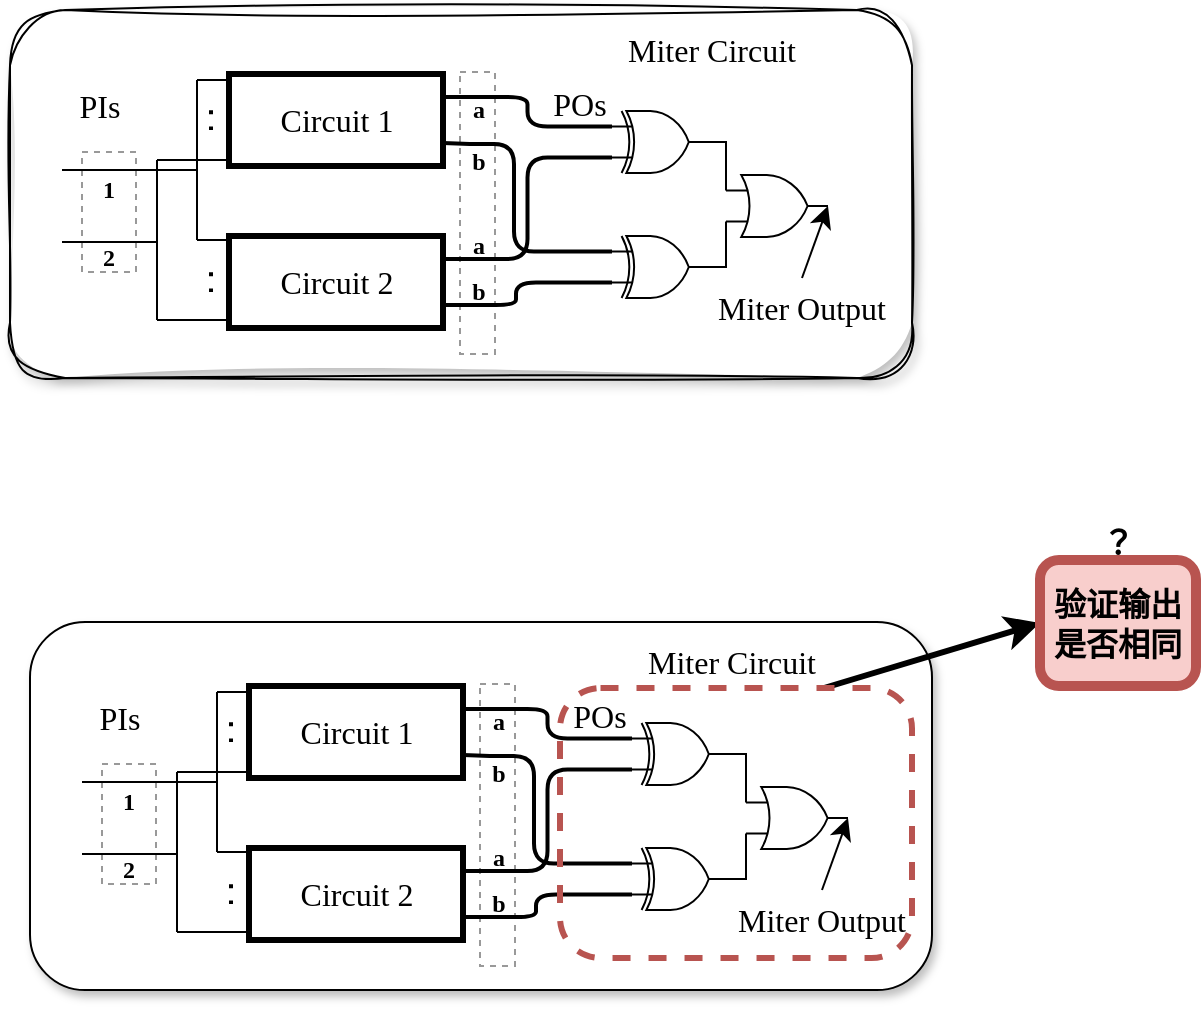 <mxfile version="24.9.1">
  <diagram name="第 1 页" id="3zlwhkzbEn6zIwHLEL-s">
    <mxGraphModel dx="1139" dy="422" grid="0" gridSize="10" guides="1" tooltips="1" connect="1" arrows="1" fold="1" page="0" pageScale="1" pageWidth="827" pageHeight="1169" math="0" shadow="0">
      <root>
        <mxCell id="0" />
        <mxCell id="1" parent="0" />
        <mxCell id="8TYDPo_ULC_1JVR2aMOj-1" value="" style="rounded=1;whiteSpace=wrap;html=1;fontFamily=Times New Roman;shadow=1;labelBackgroundColor=none;glass=0;sketch=1;curveFitting=1;jiggle=2;" parent="1" vertex="1">
          <mxGeometry x="-52" y="254" width="451" height="184" as="geometry" />
        </mxCell>
        <mxCell id="8TYDPo_ULC_1JVR2aMOj-2" value="" style="rounded=0;whiteSpace=wrap;html=1;dashed=1;labelBackgroundColor=none;opacity=40;fontFamily=Times New Roman;" parent="1" vertex="1">
          <mxGeometry x="-16" y="325" width="27" height="60" as="geometry" />
        </mxCell>
        <mxCell id="8TYDPo_ULC_1JVR2aMOj-3" value="" style="endArrow=none;html=1;rounded=0;fontSize=12;startSize=8;endSize=8;curved=1;fontFamily=Times New Roman;labelBackgroundColor=none;fontColor=default;" parent="1" edge="1">
          <mxGeometry width="50" height="50" relative="1" as="geometry">
            <mxPoint x="41.5" y="289" as="sourcePoint" />
            <mxPoint x="73.5" y="289" as="targetPoint" />
          </mxGeometry>
        </mxCell>
        <mxCell id="8TYDPo_ULC_1JVR2aMOj-4" value="" style="endArrow=none;html=1;rounded=0;fontSize=12;startSize=8;endSize=8;curved=1;fontFamily=Times New Roman;labelBackgroundColor=none;fontColor=default;" parent="1" edge="1">
          <mxGeometry width="50" height="50" relative="1" as="geometry">
            <mxPoint x="41.5" y="369" as="sourcePoint" />
            <mxPoint x="73.5" y="369" as="targetPoint" />
          </mxGeometry>
        </mxCell>
        <mxCell id="8TYDPo_ULC_1JVR2aMOj-5" value="" style="endArrow=none;html=1;rounded=0;fontSize=12;startSize=8;endSize=8;curved=1;fontFamily=Times New Roman;labelBackgroundColor=none;fontColor=default;" parent="1" edge="1">
          <mxGeometry width="50" height="50" relative="1" as="geometry">
            <mxPoint x="41.5" y="369" as="sourcePoint" />
            <mxPoint x="41.5" y="289" as="targetPoint" />
          </mxGeometry>
        </mxCell>
        <mxCell id="8TYDPo_ULC_1JVR2aMOj-6" value="" style="endArrow=none;html=1;rounded=0;fontSize=12;startSize=8;endSize=8;curved=1;fontFamily=Times New Roman;labelBackgroundColor=none;fontColor=default;" parent="1" edge="1">
          <mxGeometry width="50" height="50" relative="1" as="geometry">
            <mxPoint x="21.5" y="409" as="sourcePoint" />
            <mxPoint x="73.5" y="409" as="targetPoint" />
          </mxGeometry>
        </mxCell>
        <mxCell id="8TYDPo_ULC_1JVR2aMOj-7" value="" style="endArrow=none;html=1;rounded=0;fontSize=12;startSize=8;endSize=8;curved=1;fontFamily=Times New Roman;labelBackgroundColor=none;fontColor=default;" parent="1" edge="1">
          <mxGeometry width="50" height="50" relative="1" as="geometry">
            <mxPoint x="21.5" y="329" as="sourcePoint" />
            <mxPoint x="73.5" y="329" as="targetPoint" />
          </mxGeometry>
        </mxCell>
        <mxCell id="8TYDPo_ULC_1JVR2aMOj-8" value="" style="endArrow=none;html=1;rounded=0;fontSize=12;startSize=8;endSize=8;curved=1;labelBackgroundColor=none;fontFamily=Times New Roman;fontColor=default;" parent="1" edge="1">
          <mxGeometry width="50" height="50" relative="1" as="geometry">
            <mxPoint x="21.5" y="409" as="sourcePoint" />
            <mxPoint x="21.5" y="329" as="targetPoint" />
          </mxGeometry>
        </mxCell>
        <mxCell id="8TYDPo_ULC_1JVR2aMOj-9" value="" style="endArrow=none;html=1;rounded=0;fontSize=12;startSize=8;endSize=8;curved=1;labelBackgroundColor=none;fontFamily=Times New Roman;fontColor=default;" parent="1" edge="1">
          <mxGeometry width="50" height="50" relative="1" as="geometry">
            <mxPoint x="-26" y="370" as="sourcePoint" />
            <mxPoint x="21.5" y="370" as="targetPoint" />
          </mxGeometry>
        </mxCell>
        <mxCell id="8TYDPo_ULC_1JVR2aMOj-10" value="" style="endArrow=none;html=1;rounded=0;fontSize=12;startSize=8;endSize=8;curved=1;fontFamily=Times New Roman;labelBackgroundColor=none;fontColor=default;" parent="1" edge="1">
          <mxGeometry width="50" height="50" relative="1" as="geometry">
            <mxPoint x="-26" y="334" as="sourcePoint" />
            <mxPoint x="41.5" y="334" as="targetPoint" />
          </mxGeometry>
        </mxCell>
        <mxCell id="8TYDPo_ULC_1JVR2aMOj-11" value="" style="group;fillColor=none;fontFamily=Times New Roman;labelBackgroundColor=none;" parent="1" vertex="1" connectable="0">
          <mxGeometry x="73.5" y="367" width="170" height="86" as="geometry" />
        </mxCell>
        <mxCell id="8TYDPo_ULC_1JVR2aMOj-12" value="" style="rounded=0;whiteSpace=wrap;html=1;strokeWidth=3;fontFamily=Times New Roman;labelBackgroundColor=none;" parent="8TYDPo_ULC_1JVR2aMOj-11" vertex="1">
          <mxGeometry x="-16" width="107" height="46" as="geometry" />
        </mxCell>
        <mxCell id="8TYDPo_ULC_1JVR2aMOj-13" value="" style="endArrow=none;dashed=1;html=1;dashPattern=1 3;strokeWidth=2;rounded=0;fontSize=12;startSize=8;endSize=8;curved=1;fontFamily=Times New Roman;labelBackgroundColor=none;fontColor=default;" parent="8TYDPo_ULC_1JVR2aMOj-11" edge="1">
          <mxGeometry width="50" height="50" relative="1" as="geometry">
            <mxPoint x="-25" y="28" as="sourcePoint" />
            <mxPoint x="-25" y="12" as="targetPoint" />
          </mxGeometry>
        </mxCell>
        <mxCell id="8TYDPo_ULC_1JVR2aMOj-14" value="&lt;font&gt;Circuit 2&lt;/font&gt;" style="text;html=1;align=center;verticalAlign=middle;whiteSpace=wrap;rounded=0;fontSize=16;fontFamily=Times New Roman;labelBackgroundColor=none;" parent="8TYDPo_ULC_1JVR2aMOj-11" vertex="1">
          <mxGeometry x="5" y="8" width="65" height="30" as="geometry" />
        </mxCell>
        <mxCell id="8TYDPo_ULC_1JVR2aMOj-15" value="" style="rounded=0;whiteSpace=wrap;html=1;dashed=1;opacity=40;fontFamily=Times New Roman;labelBackgroundColor=none;" parent="8TYDPo_ULC_1JVR2aMOj-11" vertex="1">
          <mxGeometry x="99.5" y="-82" width="17.5" height="141" as="geometry" />
        </mxCell>
        <mxCell id="8TYDPo_ULC_1JVR2aMOj-16" value="&lt;b style=&quot;font-size: 12px;&quot;&gt;a&lt;/b&gt;&lt;span style=&quot;color: rgba(0, 0, 0, 0); font-size: 0px; text-align: start; text-wrap-mode: nowrap;&quot;&gt;%3CmxGraphModel%3E%3Croot%3E%3CmxCell%20id%3D%220%22%2F%3E%3CmxCell%20id%3D%221%22%20parent%3D%220%22%2F%3E%3CmxCell%20id%3D%222%22%20value%3D%22%26lt%3Bb%20style%3D%26quot%3Bfont-family%3A%20%26amp%3Bquot%3BTimes%20New%20Roman%26amp%3Bquot%3B%3B%20font-size%3A%2012px%3B%26quot%3B%26gt%3B1%26lt%3B%2Fb%26gt%3B%22%20style%3D%22text%3Bhtml%3D1%3Balign%3Dcenter%3BverticalAlign%3Dmiddle%3BwhiteSpace%3Dwrap%3Brounded%3D0%3BfontSize%3D16%3B%22%20vertex%3D%221%22%20parent%3D%221%22%3E%3CmxGeometry%20x%3D%225%22%20y%3D%22537%22%20width%3D%2254.5%22%20height%3D%2225%22%20as%3D%22geometry%22%2F%3E%3C%2FmxCell%3E%3C%2Froot%3E%3C%2FmxGraphModel%3E&lt;/span&gt;" style="text;html=1;align=center;verticalAlign=middle;whiteSpace=wrap;rounded=0;fontSize=16;fontFamily=Times New Roman;labelBackgroundColor=none;" parent="8TYDPo_ULC_1JVR2aMOj-11" vertex="1">
          <mxGeometry x="81.5" y="-10" width="54.5" height="25" as="geometry" />
        </mxCell>
        <mxCell id="8TYDPo_ULC_1JVR2aMOj-17" value="&lt;b style=&quot;font-size: 12px;&quot;&gt;b&lt;/b&gt;" style="text;html=1;align=center;verticalAlign=middle;whiteSpace=wrap;rounded=0;fontSize=16;fontFamily=Times New Roman;labelBackgroundColor=none;" parent="8TYDPo_ULC_1JVR2aMOj-11" vertex="1">
          <mxGeometry x="81.5" y="13" width="54.5" height="25" as="geometry" />
        </mxCell>
        <mxCell id="8TYDPo_ULC_1JVR2aMOj-18" value="" style="group;fillColor=none;strokeWidth=1;fontFamily=Times New Roman;labelBackgroundColor=none;" parent="1" vertex="1" connectable="0">
          <mxGeometry x="73.5" y="286" width="199" height="52.5" as="geometry" />
        </mxCell>
        <mxCell id="8TYDPo_ULC_1JVR2aMOj-19" value="" style="rounded=0;whiteSpace=wrap;html=1;strokeWidth=3;fontFamily=Times New Roman;labelBackgroundColor=none;" parent="8TYDPo_ULC_1JVR2aMOj-18" vertex="1">
          <mxGeometry x="-16" width="107" height="46" as="geometry" />
        </mxCell>
        <mxCell id="8TYDPo_ULC_1JVR2aMOj-20" value="" style="endArrow=none;dashed=1;html=1;dashPattern=1 3;strokeWidth=2;rounded=0;fontSize=12;startSize=8;endSize=8;curved=1;fontFamily=Times New Roman;labelBackgroundColor=none;fontColor=default;" parent="8TYDPo_ULC_1JVR2aMOj-18" edge="1">
          <mxGeometry width="50" height="50" relative="1" as="geometry">
            <mxPoint x="-25" y="28" as="sourcePoint" />
            <mxPoint x="-25" y="12" as="targetPoint" />
          </mxGeometry>
        </mxCell>
        <mxCell id="8TYDPo_ULC_1JVR2aMOj-21" value="&lt;font&gt;Circuit 1&lt;/font&gt;" style="text;html=1;align=center;verticalAlign=middle;whiteSpace=wrap;rounded=0;fontSize=16;fontFamily=Times New Roman;labelBackgroundColor=none;" parent="8TYDPo_ULC_1JVR2aMOj-18" vertex="1">
          <mxGeometry x="5" y="8" width="65" height="30" as="geometry" />
        </mxCell>
        <mxCell id="8TYDPo_ULC_1JVR2aMOj-22" value="&lt;font&gt;POs&lt;/font&gt;" style="text;html=1;align=center;verticalAlign=middle;whiteSpace=wrap;rounded=0;fontSize=16;fontFamily=Times New Roman;labelBackgroundColor=none;" parent="8TYDPo_ULC_1JVR2aMOj-18" vertex="1">
          <mxGeometry x="129.5" width="60" height="30" as="geometry" />
        </mxCell>
        <mxCell id="8TYDPo_ULC_1JVR2aMOj-23" value="&lt;b style=&quot;font-size: 12px;&quot;&gt;a&lt;/b&gt;&lt;span style=&quot;color: rgba(0, 0, 0, 0); font-size: 0px; text-align: start; text-wrap-mode: nowrap;&quot;&gt;%3CmxGraphModel%3E%3Croot%3E%3CmxCell%20id%3D%220%22%2F%3E%3CmxCell%20id%3D%221%22%20parent%3D%220%22%2F%3E%3CmxCell%20id%3D%222%22%20value%3D%22%26lt%3Bb%20style%3D%26quot%3Bfont-family%3A%20%26amp%3Bquot%3BTimes%20New%20Roman%26amp%3Bquot%3B%3B%20font-size%3A%2012px%3B%26quot%3B%26gt%3B1%26lt%3B%2Fb%26gt%3B%22%20style%3D%22text%3Bhtml%3D1%3Balign%3Dcenter%3BverticalAlign%3Dmiddle%3BwhiteSpace%3Dwrap%3Brounded%3D0%3BfontSize%3D16%3B%22%20vertex%3D%221%22%20parent%3D%221%22%3E%3CmxGeometry%20x%3D%225%22%20y%3D%22537%22%20width%3D%2254.5%22%20height%3D%2225%22%20as%3D%22geometry%22%2F%3E%3C%2FmxCell%3E%3C%2Froot%3E%3C%2FmxGraphModel%3E&lt;/span&gt;" style="text;html=1;align=center;verticalAlign=middle;whiteSpace=wrap;rounded=0;fontSize=16;fontFamily=Times New Roman;labelBackgroundColor=none;" parent="8TYDPo_ULC_1JVR2aMOj-18" vertex="1">
          <mxGeometry x="81.5" y="3.5" width="54.5" height="25" as="geometry" />
        </mxCell>
        <mxCell id="8TYDPo_ULC_1JVR2aMOj-24" value="&lt;b style=&quot;font-size: 12px;&quot;&gt;b&lt;/b&gt;" style="text;html=1;align=center;verticalAlign=middle;whiteSpace=wrap;rounded=0;fontSize=16;fontFamily=Times New Roman;labelBackgroundColor=none;" parent="8TYDPo_ULC_1JVR2aMOj-18" vertex="1">
          <mxGeometry x="81.5" y="29.5" width="54.5" height="25" as="geometry" />
        </mxCell>
        <mxCell id="8TYDPo_ULC_1JVR2aMOj-25" style="edgeStyle=orthogonalEdgeStyle;rounded=1;orthogonalLoop=1;jettySize=auto;html=1;exitX=0;exitY=0.25;exitDx=0;exitDy=0;exitPerimeter=0;entryX=1;entryY=0.25;entryDx=0;entryDy=0;fontSize=12;startSize=8;endSize=8;endArrow=none;endFill=0;curved=0;strokeWidth=2;fontFamily=Times New Roman;labelBackgroundColor=none;fontColor=default;" parent="1" source="8TYDPo_ULC_1JVR2aMOj-28" target="8TYDPo_ULC_1JVR2aMOj-19" edge="1">
          <mxGeometry relative="1" as="geometry" />
        </mxCell>
        <mxCell id="8TYDPo_ULC_1JVR2aMOj-26" style="edgeStyle=orthogonalEdgeStyle;rounded=1;orthogonalLoop=1;jettySize=auto;html=1;exitX=0;exitY=0.75;exitDx=0;exitDy=0;exitPerimeter=0;entryX=1;entryY=0.25;entryDx=0;entryDy=0;fontSize=12;startSize=8;endSize=8;endArrow=none;endFill=0;curved=0;strokeWidth=2;fontFamily=Times New Roman;labelBackgroundColor=none;fontColor=default;" parent="1" source="8TYDPo_ULC_1JVR2aMOj-28" target="8TYDPo_ULC_1JVR2aMOj-12" edge="1">
          <mxGeometry relative="1" as="geometry" />
        </mxCell>
        <mxCell id="8TYDPo_ULC_1JVR2aMOj-27" style="edgeStyle=orthogonalEdgeStyle;rounded=0;orthogonalLoop=1;jettySize=auto;html=1;exitX=1;exitY=0.5;exitDx=0;exitDy=0;exitPerimeter=0;fontSize=12;startSize=8;endSize=8;endArrow=none;endFill=0;entryX=0;entryY=0.25;entryDx=0;entryDy=0;entryPerimeter=0;fontFamily=Times New Roman;labelBackgroundColor=none;fontColor=default;" parent="1" source="8TYDPo_ULC_1JVR2aMOj-28" target="8TYDPo_ULC_1JVR2aMOj-34" edge="1">
          <mxGeometry relative="1" as="geometry">
            <mxPoint x="312.419" y="334" as="targetPoint" />
          </mxGeometry>
        </mxCell>
        <mxCell id="8TYDPo_ULC_1JVR2aMOj-28" value="" style="verticalLabelPosition=bottom;shadow=0;dashed=0;align=center;html=1;verticalAlign=top;shape=mxgraph.electrical.logic_gates.logic_gate;operation=xor;fontFamily=Times New Roman;labelBackgroundColor=none;" parent="1" vertex="1">
          <mxGeometry x="249" y="304.5" width="48" height="31" as="geometry" />
        </mxCell>
        <mxCell id="8TYDPo_ULC_1JVR2aMOj-29" style="edgeStyle=orthogonalEdgeStyle;rounded=1;orthogonalLoop=1;jettySize=auto;html=1;exitX=0;exitY=0.25;exitDx=0;exitDy=0;exitPerimeter=0;entryX=1;entryY=0.75;entryDx=0;entryDy=0;fontSize=12;startSize=8;endSize=8;endArrow=none;endFill=0;curved=0;strokeWidth=2;fontFamily=Times New Roman;labelBackgroundColor=none;fontColor=default;" parent="1" source="8TYDPo_ULC_1JVR2aMOj-32" target="8TYDPo_ULC_1JVR2aMOj-19" edge="1">
          <mxGeometry relative="1" as="geometry">
            <Array as="points">
              <mxPoint x="200" y="375" />
              <mxPoint x="200" y="321" />
              <mxPoint x="178" y="321" />
            </Array>
          </mxGeometry>
        </mxCell>
        <mxCell id="8TYDPo_ULC_1JVR2aMOj-30" style="edgeStyle=orthogonalEdgeStyle;rounded=1;orthogonalLoop=1;jettySize=auto;html=1;exitX=0;exitY=0.75;exitDx=0;exitDy=0;exitPerimeter=0;entryX=1;entryY=0.75;entryDx=0;entryDy=0;fontSize=12;startSize=8;endSize=8;endArrow=none;endFill=0;curved=0;strokeWidth=2;fontFamily=Times New Roman;labelBackgroundColor=none;fontColor=default;" parent="1" source="8TYDPo_ULC_1JVR2aMOj-32" target="8TYDPo_ULC_1JVR2aMOj-12" edge="1">
          <mxGeometry relative="1" as="geometry">
            <Array as="points">
              <mxPoint x="201" y="390" />
              <mxPoint x="201" y="402" />
            </Array>
          </mxGeometry>
        </mxCell>
        <mxCell id="8TYDPo_ULC_1JVR2aMOj-31" style="edgeStyle=orthogonalEdgeStyle;rounded=0;orthogonalLoop=1;jettySize=auto;html=1;exitX=1;exitY=0.5;exitDx=0;exitDy=0;exitPerimeter=0;fontSize=12;startSize=8;endSize=8;endArrow=none;endFill=0;entryX=0;entryY=0.75;entryDx=0;entryDy=0;entryPerimeter=0;fontFamily=Times New Roman;labelBackgroundColor=none;fontColor=default;" parent="1" source="8TYDPo_ULC_1JVR2aMOj-32" target="8TYDPo_ULC_1JVR2aMOj-34" edge="1">
          <mxGeometry relative="1" as="geometry">
            <mxPoint x="311.964" y="375" as="targetPoint" />
          </mxGeometry>
        </mxCell>
        <mxCell id="8TYDPo_ULC_1JVR2aMOj-32" value="" style="verticalLabelPosition=bottom;shadow=0;dashed=0;align=center;html=1;verticalAlign=top;shape=mxgraph.electrical.logic_gates.logic_gate;operation=xor;fontFamily=Times New Roman;labelBackgroundColor=none;" parent="1" vertex="1">
          <mxGeometry x="249" y="367" width="48" height="31" as="geometry" />
        </mxCell>
        <mxCell id="8TYDPo_ULC_1JVR2aMOj-33" value="&lt;font&gt;PIs&lt;/font&gt;" style="text;html=1;align=center;verticalAlign=middle;whiteSpace=wrap;rounded=0;fontSize=16;fontFamily=Times New Roman;labelBackgroundColor=none;" parent="1" vertex="1">
          <mxGeometry x="-37" y="287" width="60" height="30" as="geometry" />
        </mxCell>
        <mxCell id="8TYDPo_ULC_1JVR2aMOj-34" value="" style="verticalLabelPosition=bottom;shadow=0;dashed=0;align=center;html=1;verticalAlign=top;shape=mxgraph.electrical.logic_gates.logic_gate;operation=or;fontFamily=Times New Roman;labelBackgroundColor=none;" parent="1" vertex="1">
          <mxGeometry x="306" y="336.5" width="51" height="31" as="geometry" />
        </mxCell>
        <mxCell id="8TYDPo_ULC_1JVR2aMOj-35" value="&lt;b style=&quot;font-size: 12px;&quot;&gt;1&lt;/b&gt;" style="text;html=1;align=center;verticalAlign=middle;whiteSpace=wrap;rounded=0;fontSize=16;fontFamily=Times New Roman;labelBackgroundColor=none;" parent="1" vertex="1">
          <mxGeometry x="-29.75" y="329" width="54.5" height="25" as="geometry" />
        </mxCell>
        <mxCell id="8TYDPo_ULC_1JVR2aMOj-36" value="&lt;b style=&quot;font-size: 12px;&quot;&gt;2&lt;/b&gt;" style="text;html=1;align=center;verticalAlign=middle;whiteSpace=wrap;rounded=0;fontSize=16;fontFamily=Times New Roman;labelBackgroundColor=none;" parent="1" vertex="1">
          <mxGeometry x="-29.75" y="363" width="54.5" height="25" as="geometry" />
        </mxCell>
        <mxCell id="8TYDPo_ULC_1JVR2aMOj-37" value="&lt;font face=&quot;Times New Roman&quot;&gt;Miter Circuit&lt;/font&gt;" style="text;html=1;align=center;verticalAlign=middle;whiteSpace=wrap;rounded=0;fontSize=16;labelBackgroundColor=none;" parent="1" vertex="1">
          <mxGeometry x="243.5" y="259" width="110" height="30" as="geometry" />
        </mxCell>
        <mxCell id="8TYDPo_ULC_1JVR2aMOj-38" value="&lt;font face=&quot;Times New Roman&quot;&gt;Miter Output&lt;/font&gt;" style="text;html=1;align=center;verticalAlign=middle;whiteSpace=wrap;rounded=0;fontSize=16;labelBackgroundColor=none;" parent="1" vertex="1">
          <mxGeometry x="289" y="388" width="110" height="30" as="geometry" />
        </mxCell>
        <mxCell id="8TYDPo_ULC_1JVR2aMOj-39" style="edgeStyle=none;curved=1;rounded=0;orthogonalLoop=1;jettySize=auto;html=1;exitX=0.5;exitY=0;exitDx=0;exitDy=0;entryX=1;entryY=0.5;entryDx=0;entryDy=0;entryPerimeter=0;fontSize=12;startSize=8;endSize=8;labelBackgroundColor=none;fontColor=default;" parent="1" source="8TYDPo_ULC_1JVR2aMOj-38" target="8TYDPo_ULC_1JVR2aMOj-34" edge="1">
          <mxGeometry relative="1" as="geometry" />
        </mxCell>
        <mxCell id="8TYDPo_ULC_1JVR2aMOj-40" value="" style="rounded=1;whiteSpace=wrap;html=1;fontFamily=Times New Roman;shadow=1;labelBackgroundColor=none;glass=0;" parent="1" vertex="1">
          <mxGeometry x="-42" y="560" width="451" height="184" as="geometry" />
        </mxCell>
        <mxCell id="8TYDPo_ULC_1JVR2aMOj-41" value="" style="rounded=0;whiteSpace=wrap;html=1;dashed=1;labelBackgroundColor=none;opacity=40;fontFamily=Times New Roman;" parent="1" vertex="1">
          <mxGeometry x="-6" y="631" width="27" height="60" as="geometry" />
        </mxCell>
        <mxCell id="8TYDPo_ULC_1JVR2aMOj-42" value="" style="endArrow=none;html=1;rounded=0;fontSize=12;startSize=8;endSize=8;curved=1;fontFamily=Times New Roman;labelBackgroundColor=none;fontColor=default;" parent="1" edge="1">
          <mxGeometry width="50" height="50" relative="1" as="geometry">
            <mxPoint x="51.5" y="595" as="sourcePoint" />
            <mxPoint x="83.5" y="595" as="targetPoint" />
          </mxGeometry>
        </mxCell>
        <mxCell id="8TYDPo_ULC_1JVR2aMOj-43" value="" style="endArrow=none;html=1;rounded=0;fontSize=12;startSize=8;endSize=8;curved=1;fontFamily=Times New Roman;labelBackgroundColor=none;fontColor=default;" parent="1" edge="1">
          <mxGeometry width="50" height="50" relative="1" as="geometry">
            <mxPoint x="51.5" y="675" as="sourcePoint" />
            <mxPoint x="83.5" y="675" as="targetPoint" />
          </mxGeometry>
        </mxCell>
        <mxCell id="8TYDPo_ULC_1JVR2aMOj-44" value="" style="endArrow=none;html=1;rounded=0;fontSize=12;startSize=8;endSize=8;curved=1;fontFamily=Times New Roman;labelBackgroundColor=none;fontColor=default;" parent="1" edge="1">
          <mxGeometry width="50" height="50" relative="1" as="geometry">
            <mxPoint x="51.5" y="675" as="sourcePoint" />
            <mxPoint x="51.5" y="595" as="targetPoint" />
          </mxGeometry>
        </mxCell>
        <mxCell id="8TYDPo_ULC_1JVR2aMOj-45" value="" style="endArrow=none;html=1;rounded=0;fontSize=12;startSize=8;endSize=8;curved=1;fontFamily=Times New Roman;labelBackgroundColor=none;fontColor=default;" parent="1" edge="1">
          <mxGeometry width="50" height="50" relative="1" as="geometry">
            <mxPoint x="31.5" y="715" as="sourcePoint" />
            <mxPoint x="83.5" y="715" as="targetPoint" />
          </mxGeometry>
        </mxCell>
        <mxCell id="8TYDPo_ULC_1JVR2aMOj-46" value="" style="endArrow=none;html=1;rounded=0;fontSize=12;startSize=8;endSize=8;curved=1;fontFamily=Times New Roman;labelBackgroundColor=none;fontColor=default;" parent="1" edge="1">
          <mxGeometry width="50" height="50" relative="1" as="geometry">
            <mxPoint x="31.5" y="635" as="sourcePoint" />
            <mxPoint x="83.5" y="635" as="targetPoint" />
          </mxGeometry>
        </mxCell>
        <mxCell id="8TYDPo_ULC_1JVR2aMOj-47" value="" style="endArrow=none;html=1;rounded=0;fontSize=12;startSize=8;endSize=8;curved=1;labelBackgroundColor=none;fontFamily=Times New Roman;fontColor=default;" parent="1" edge="1">
          <mxGeometry width="50" height="50" relative="1" as="geometry">
            <mxPoint x="31.5" y="715" as="sourcePoint" />
            <mxPoint x="31.5" y="635" as="targetPoint" />
          </mxGeometry>
        </mxCell>
        <mxCell id="8TYDPo_ULC_1JVR2aMOj-48" value="" style="endArrow=none;html=1;rounded=0;fontSize=12;startSize=8;endSize=8;curved=1;labelBackgroundColor=none;fontFamily=Times New Roman;fontColor=default;" parent="1" edge="1">
          <mxGeometry width="50" height="50" relative="1" as="geometry">
            <mxPoint x="-16" y="676" as="sourcePoint" />
            <mxPoint x="31.5" y="676" as="targetPoint" />
          </mxGeometry>
        </mxCell>
        <mxCell id="8TYDPo_ULC_1JVR2aMOj-49" value="" style="endArrow=none;html=1;rounded=0;fontSize=12;startSize=8;endSize=8;curved=1;fontFamily=Times New Roman;labelBackgroundColor=none;fontColor=default;" parent="1" edge="1">
          <mxGeometry width="50" height="50" relative="1" as="geometry">
            <mxPoint x="-16" y="640" as="sourcePoint" />
            <mxPoint x="51.5" y="640" as="targetPoint" />
          </mxGeometry>
        </mxCell>
        <mxCell id="8TYDPo_ULC_1JVR2aMOj-50" value="" style="group;fillColor=none;fontFamily=Times New Roman;labelBackgroundColor=none;" parent="1" vertex="1" connectable="0">
          <mxGeometry x="83.5" y="673" width="170" height="86" as="geometry" />
        </mxCell>
        <mxCell id="8TYDPo_ULC_1JVR2aMOj-51" value="" style="rounded=0;whiteSpace=wrap;html=1;strokeWidth=3;fontFamily=Times New Roman;labelBackgroundColor=none;" parent="8TYDPo_ULC_1JVR2aMOj-50" vertex="1">
          <mxGeometry x="-16" width="107" height="46" as="geometry" />
        </mxCell>
        <mxCell id="8TYDPo_ULC_1JVR2aMOj-52" value="" style="endArrow=none;dashed=1;html=1;dashPattern=1 3;strokeWidth=2;rounded=0;fontSize=12;startSize=8;endSize=8;curved=1;fontFamily=Times New Roman;labelBackgroundColor=none;fontColor=default;" parent="8TYDPo_ULC_1JVR2aMOj-50" edge="1">
          <mxGeometry width="50" height="50" relative="1" as="geometry">
            <mxPoint x="-25" y="28" as="sourcePoint" />
            <mxPoint x="-25" y="12" as="targetPoint" />
          </mxGeometry>
        </mxCell>
        <mxCell id="8TYDPo_ULC_1JVR2aMOj-53" value="&lt;font&gt;Circuit 2&lt;/font&gt;" style="text;html=1;align=center;verticalAlign=middle;whiteSpace=wrap;rounded=0;fontSize=16;fontFamily=Times New Roman;labelBackgroundColor=none;" parent="8TYDPo_ULC_1JVR2aMOj-50" vertex="1">
          <mxGeometry x="5" y="8" width="65" height="30" as="geometry" />
        </mxCell>
        <mxCell id="8TYDPo_ULC_1JVR2aMOj-54" value="" style="rounded=0;whiteSpace=wrap;html=1;dashed=1;opacity=40;fontFamily=Times New Roman;labelBackgroundColor=none;" parent="8TYDPo_ULC_1JVR2aMOj-50" vertex="1">
          <mxGeometry x="99.5" y="-82" width="17.5" height="141" as="geometry" />
        </mxCell>
        <mxCell id="8TYDPo_ULC_1JVR2aMOj-55" value="&lt;b style=&quot;font-size: 12px;&quot;&gt;a&lt;/b&gt;&lt;span style=&quot;color: rgba(0, 0, 0, 0); font-size: 0px; text-align: start; text-wrap-mode: nowrap;&quot;&gt;%3CmxGraphModel%3E%3Croot%3E%3CmxCell%20id%3D%220%22%2F%3E%3CmxCell%20id%3D%221%22%20parent%3D%220%22%2F%3E%3CmxCell%20id%3D%222%22%20value%3D%22%26lt%3Bb%20style%3D%26quot%3Bfont-family%3A%20%26amp%3Bquot%3BTimes%20New%20Roman%26amp%3Bquot%3B%3B%20font-size%3A%2012px%3B%26quot%3B%26gt%3B1%26lt%3B%2Fb%26gt%3B%22%20style%3D%22text%3Bhtml%3D1%3Balign%3Dcenter%3BverticalAlign%3Dmiddle%3BwhiteSpace%3Dwrap%3Brounded%3D0%3BfontSize%3D16%3B%22%20vertex%3D%221%22%20parent%3D%221%22%3E%3CmxGeometry%20x%3D%225%22%20y%3D%22537%22%20width%3D%2254.5%22%20height%3D%2225%22%20as%3D%22geometry%22%2F%3E%3C%2FmxCell%3E%3C%2Froot%3E%3C%2FmxGraphModel%3E&lt;/span&gt;" style="text;html=1;align=center;verticalAlign=middle;whiteSpace=wrap;rounded=0;fontSize=16;fontFamily=Times New Roman;labelBackgroundColor=none;" parent="8TYDPo_ULC_1JVR2aMOj-50" vertex="1">
          <mxGeometry x="81.5" y="-10" width="54.5" height="25" as="geometry" />
        </mxCell>
        <mxCell id="8TYDPo_ULC_1JVR2aMOj-56" value="&lt;b style=&quot;font-size: 12px;&quot;&gt;b&lt;/b&gt;" style="text;html=1;align=center;verticalAlign=middle;whiteSpace=wrap;rounded=0;fontSize=16;fontFamily=Times New Roman;labelBackgroundColor=none;" parent="8TYDPo_ULC_1JVR2aMOj-50" vertex="1">
          <mxGeometry x="81.5" y="13" width="54.5" height="25" as="geometry" />
        </mxCell>
        <mxCell id="8TYDPo_ULC_1JVR2aMOj-57" value="" style="group;fillColor=none;strokeWidth=1;fontFamily=Times New Roman;labelBackgroundColor=none;" parent="1" vertex="1" connectable="0">
          <mxGeometry x="83.5" y="592" width="199" height="52.5" as="geometry" />
        </mxCell>
        <mxCell id="8TYDPo_ULC_1JVR2aMOj-58" value="" style="rounded=0;whiteSpace=wrap;html=1;strokeWidth=3;fontFamily=Times New Roman;labelBackgroundColor=none;" parent="8TYDPo_ULC_1JVR2aMOj-57" vertex="1">
          <mxGeometry x="-16" width="107" height="46" as="geometry" />
        </mxCell>
        <mxCell id="8TYDPo_ULC_1JVR2aMOj-59" value="" style="endArrow=none;dashed=1;html=1;dashPattern=1 3;strokeWidth=2;rounded=0;fontSize=12;startSize=8;endSize=8;curved=1;fontFamily=Times New Roman;labelBackgroundColor=none;fontColor=default;" parent="8TYDPo_ULC_1JVR2aMOj-57" edge="1">
          <mxGeometry width="50" height="50" relative="1" as="geometry">
            <mxPoint x="-25" y="28" as="sourcePoint" />
            <mxPoint x="-25" y="12" as="targetPoint" />
          </mxGeometry>
        </mxCell>
        <mxCell id="8TYDPo_ULC_1JVR2aMOj-60" value="&lt;font&gt;Circuit 1&lt;/font&gt;" style="text;html=1;align=center;verticalAlign=middle;whiteSpace=wrap;rounded=0;fontSize=16;fontFamily=Times New Roman;labelBackgroundColor=none;" parent="8TYDPo_ULC_1JVR2aMOj-57" vertex="1">
          <mxGeometry x="5" y="8" width="65" height="30" as="geometry" />
        </mxCell>
        <mxCell id="8TYDPo_ULC_1JVR2aMOj-61" value="&lt;font&gt;POs&lt;/font&gt;" style="text;html=1;align=center;verticalAlign=middle;whiteSpace=wrap;rounded=0;fontSize=16;fontFamily=Times New Roman;labelBackgroundColor=none;" parent="8TYDPo_ULC_1JVR2aMOj-57" vertex="1">
          <mxGeometry x="129.5" width="60" height="30" as="geometry" />
        </mxCell>
        <mxCell id="8TYDPo_ULC_1JVR2aMOj-62" value="&lt;b style=&quot;font-size: 12px;&quot;&gt;a&lt;/b&gt;&lt;span style=&quot;color: rgba(0, 0, 0, 0); font-size: 0px; text-align: start; text-wrap-mode: nowrap;&quot;&gt;%3CmxGraphModel%3E%3Croot%3E%3CmxCell%20id%3D%220%22%2F%3E%3CmxCell%20id%3D%221%22%20parent%3D%220%22%2F%3E%3CmxCell%20id%3D%222%22%20value%3D%22%26lt%3Bb%20style%3D%26quot%3Bfont-family%3A%20%26amp%3Bquot%3BTimes%20New%20Roman%26amp%3Bquot%3B%3B%20font-size%3A%2012px%3B%26quot%3B%26gt%3B1%26lt%3B%2Fb%26gt%3B%22%20style%3D%22text%3Bhtml%3D1%3Balign%3Dcenter%3BverticalAlign%3Dmiddle%3BwhiteSpace%3Dwrap%3Brounded%3D0%3BfontSize%3D16%3B%22%20vertex%3D%221%22%20parent%3D%221%22%3E%3CmxGeometry%20x%3D%225%22%20y%3D%22537%22%20width%3D%2254.5%22%20height%3D%2225%22%20as%3D%22geometry%22%2F%3E%3C%2FmxCell%3E%3C%2Froot%3E%3C%2FmxGraphModel%3E&lt;/span&gt;" style="text;html=1;align=center;verticalAlign=middle;whiteSpace=wrap;rounded=0;fontSize=16;fontFamily=Times New Roman;labelBackgroundColor=none;" parent="8TYDPo_ULC_1JVR2aMOj-57" vertex="1">
          <mxGeometry x="81.5" y="3.5" width="54.5" height="25" as="geometry" />
        </mxCell>
        <mxCell id="8TYDPo_ULC_1JVR2aMOj-63" value="&lt;b style=&quot;font-size: 12px;&quot;&gt;b&lt;/b&gt;" style="text;html=1;align=center;verticalAlign=middle;whiteSpace=wrap;rounded=0;fontSize=16;fontFamily=Times New Roman;labelBackgroundColor=none;" parent="8TYDPo_ULC_1JVR2aMOj-57" vertex="1">
          <mxGeometry x="81.5" y="29.5" width="54.5" height="25" as="geometry" />
        </mxCell>
        <mxCell id="8TYDPo_ULC_1JVR2aMOj-64" style="edgeStyle=orthogonalEdgeStyle;rounded=1;orthogonalLoop=1;jettySize=auto;html=1;exitX=0;exitY=0.25;exitDx=0;exitDy=0;exitPerimeter=0;entryX=1;entryY=0.25;entryDx=0;entryDy=0;fontSize=12;startSize=8;endSize=8;endArrow=none;endFill=0;curved=0;strokeWidth=2;fontFamily=Times New Roman;labelBackgroundColor=none;fontColor=default;" parent="1" source="8TYDPo_ULC_1JVR2aMOj-67" target="8TYDPo_ULC_1JVR2aMOj-58" edge="1">
          <mxGeometry relative="1" as="geometry" />
        </mxCell>
        <mxCell id="8TYDPo_ULC_1JVR2aMOj-65" style="edgeStyle=orthogonalEdgeStyle;rounded=1;orthogonalLoop=1;jettySize=auto;html=1;exitX=0;exitY=0.75;exitDx=0;exitDy=0;exitPerimeter=0;entryX=1;entryY=0.25;entryDx=0;entryDy=0;fontSize=12;startSize=8;endSize=8;endArrow=none;endFill=0;curved=0;strokeWidth=2;fontFamily=Times New Roman;labelBackgroundColor=none;fontColor=default;" parent="1" source="8TYDPo_ULC_1JVR2aMOj-67" target="8TYDPo_ULC_1JVR2aMOj-51" edge="1">
          <mxGeometry relative="1" as="geometry" />
        </mxCell>
        <mxCell id="8TYDPo_ULC_1JVR2aMOj-66" style="edgeStyle=orthogonalEdgeStyle;rounded=0;orthogonalLoop=1;jettySize=auto;html=1;exitX=1;exitY=0.5;exitDx=0;exitDy=0;exitPerimeter=0;fontSize=12;startSize=8;endSize=8;endArrow=none;endFill=0;entryX=0;entryY=0.25;entryDx=0;entryDy=0;entryPerimeter=0;fontFamily=Times New Roman;labelBackgroundColor=none;fontColor=default;" parent="1" source="8TYDPo_ULC_1JVR2aMOj-67" target="8TYDPo_ULC_1JVR2aMOj-73" edge="1">
          <mxGeometry relative="1" as="geometry">
            <mxPoint x="322.419" y="640" as="targetPoint" />
          </mxGeometry>
        </mxCell>
        <mxCell id="8TYDPo_ULC_1JVR2aMOj-67" value="" style="verticalLabelPosition=bottom;shadow=0;dashed=0;align=center;html=1;verticalAlign=top;shape=mxgraph.electrical.logic_gates.logic_gate;operation=xor;fontFamily=Times New Roman;labelBackgroundColor=none;" parent="1" vertex="1">
          <mxGeometry x="259" y="610.5" width="48" height="31" as="geometry" />
        </mxCell>
        <mxCell id="8TYDPo_ULC_1JVR2aMOj-68" style="edgeStyle=orthogonalEdgeStyle;rounded=1;orthogonalLoop=1;jettySize=auto;html=1;exitX=0;exitY=0.25;exitDx=0;exitDy=0;exitPerimeter=0;entryX=1;entryY=0.75;entryDx=0;entryDy=0;fontSize=12;startSize=8;endSize=8;endArrow=none;endFill=0;curved=0;strokeWidth=2;fontFamily=Times New Roman;labelBackgroundColor=none;fontColor=default;" parent="1" source="8TYDPo_ULC_1JVR2aMOj-71" target="8TYDPo_ULC_1JVR2aMOj-58" edge="1">
          <mxGeometry relative="1" as="geometry">
            <Array as="points">
              <mxPoint x="210" y="681" />
              <mxPoint x="210" y="627" />
              <mxPoint x="188" y="627" />
            </Array>
          </mxGeometry>
        </mxCell>
        <mxCell id="8TYDPo_ULC_1JVR2aMOj-69" style="edgeStyle=orthogonalEdgeStyle;rounded=1;orthogonalLoop=1;jettySize=auto;html=1;exitX=0;exitY=0.75;exitDx=0;exitDy=0;exitPerimeter=0;entryX=1;entryY=0.75;entryDx=0;entryDy=0;fontSize=12;startSize=8;endSize=8;endArrow=none;endFill=0;curved=0;strokeWidth=2;fontFamily=Times New Roman;labelBackgroundColor=none;fontColor=default;" parent="1" source="8TYDPo_ULC_1JVR2aMOj-71" target="8TYDPo_ULC_1JVR2aMOj-51" edge="1">
          <mxGeometry relative="1" as="geometry">
            <Array as="points">
              <mxPoint x="211" y="696" />
              <mxPoint x="211" y="708" />
            </Array>
          </mxGeometry>
        </mxCell>
        <mxCell id="8TYDPo_ULC_1JVR2aMOj-70" style="edgeStyle=orthogonalEdgeStyle;rounded=0;orthogonalLoop=1;jettySize=auto;html=1;exitX=1;exitY=0.5;exitDx=0;exitDy=0;exitPerimeter=0;fontSize=12;startSize=8;endSize=8;endArrow=none;endFill=0;entryX=0;entryY=0.75;entryDx=0;entryDy=0;entryPerimeter=0;fontFamily=Times New Roman;labelBackgroundColor=none;fontColor=default;" parent="1" source="8TYDPo_ULC_1JVR2aMOj-71" target="8TYDPo_ULC_1JVR2aMOj-73" edge="1">
          <mxGeometry relative="1" as="geometry">
            <mxPoint x="321.964" y="681" as="targetPoint" />
          </mxGeometry>
        </mxCell>
        <mxCell id="8TYDPo_ULC_1JVR2aMOj-71" value="" style="verticalLabelPosition=bottom;shadow=0;dashed=0;align=center;html=1;verticalAlign=top;shape=mxgraph.electrical.logic_gates.logic_gate;operation=xor;fontFamily=Times New Roman;labelBackgroundColor=none;" parent="1" vertex="1">
          <mxGeometry x="259" y="673" width="48" height="31" as="geometry" />
        </mxCell>
        <mxCell id="8TYDPo_ULC_1JVR2aMOj-72" value="&lt;font&gt;PIs&lt;/font&gt;" style="text;html=1;align=center;verticalAlign=middle;whiteSpace=wrap;rounded=0;fontSize=16;fontFamily=Times New Roman;labelBackgroundColor=none;" parent="1" vertex="1">
          <mxGeometry x="-27" y="593" width="60" height="30" as="geometry" />
        </mxCell>
        <mxCell id="8TYDPo_ULC_1JVR2aMOj-73" value="" style="verticalLabelPosition=bottom;shadow=0;dashed=0;align=center;html=1;verticalAlign=top;shape=mxgraph.electrical.logic_gates.logic_gate;operation=or;fontFamily=Times New Roman;labelBackgroundColor=none;" parent="1" vertex="1">
          <mxGeometry x="316" y="642.5" width="51" height="31" as="geometry" />
        </mxCell>
        <mxCell id="8TYDPo_ULC_1JVR2aMOj-74" value="&lt;b style=&quot;font-size: 12px;&quot;&gt;1&lt;/b&gt;" style="text;html=1;align=center;verticalAlign=middle;whiteSpace=wrap;rounded=0;fontSize=16;fontFamily=Times New Roman;labelBackgroundColor=none;" parent="1" vertex="1">
          <mxGeometry x="-19.75" y="635" width="54.5" height="25" as="geometry" />
        </mxCell>
        <mxCell id="8TYDPo_ULC_1JVR2aMOj-75" value="&lt;b style=&quot;font-size: 12px;&quot;&gt;2&lt;/b&gt;" style="text;html=1;align=center;verticalAlign=middle;whiteSpace=wrap;rounded=0;fontSize=16;fontFamily=Times New Roman;labelBackgroundColor=none;" parent="1" vertex="1">
          <mxGeometry x="-19.75" y="669" width="54.5" height="25" as="geometry" />
        </mxCell>
        <mxCell id="8TYDPo_ULC_1JVR2aMOj-76" value="&lt;font face=&quot;Times New Roman&quot;&gt;Miter Circuit&lt;/font&gt;" style="text;html=1;align=center;verticalAlign=middle;whiteSpace=wrap;rounded=0;fontSize=16;labelBackgroundColor=none;" parent="1" vertex="1">
          <mxGeometry x="253.5" y="565" width="110" height="30" as="geometry" />
        </mxCell>
        <mxCell id="8TYDPo_ULC_1JVR2aMOj-77" value="&lt;font face=&quot;Times New Roman&quot;&gt;Miter Output&lt;/font&gt;" style="text;html=1;align=center;verticalAlign=middle;whiteSpace=wrap;rounded=0;fontSize=16;labelBackgroundColor=none;" parent="1" vertex="1">
          <mxGeometry x="299" y="694" width="110" height="30" as="geometry" />
        </mxCell>
        <mxCell id="8TYDPo_ULC_1JVR2aMOj-78" style="edgeStyle=none;curved=1;rounded=0;orthogonalLoop=1;jettySize=auto;html=1;exitX=0.5;exitY=0;exitDx=0;exitDy=0;entryX=1;entryY=0.5;entryDx=0;entryDy=0;entryPerimeter=0;fontSize=12;startSize=8;endSize=8;labelBackgroundColor=none;fontColor=default;" parent="1" source="8TYDPo_ULC_1JVR2aMOj-77" target="8TYDPo_ULC_1JVR2aMOj-73" edge="1">
          <mxGeometry relative="1" as="geometry" />
        </mxCell>
        <mxCell id="8mS-6KC7OlvtBTJJKXPz-4" style="edgeStyle=none;curved=1;rounded=0;orthogonalLoop=1;jettySize=auto;html=1;exitX=0.75;exitY=0;exitDx=0;exitDy=0;entryX=0;entryY=0.5;entryDx=0;entryDy=0;fontSize=12;startSize=8;endSize=8;strokeWidth=3;" edge="1" parent="1" source="8mS-6KC7OlvtBTJJKXPz-1" target="8mS-6KC7OlvtBTJJKXPz-2">
          <mxGeometry relative="1" as="geometry" />
        </mxCell>
        <mxCell id="8mS-6KC7OlvtBTJJKXPz-1" value="" style="rounded=1;whiteSpace=wrap;html=1;fillColor=none;strokeColor=#b85450;strokeWidth=3;dashed=1;" vertex="1" parent="1">
          <mxGeometry x="223" y="593" width="176" height="135" as="geometry" />
        </mxCell>
        <mxCell id="8mS-6KC7OlvtBTJJKXPz-2" value="&lt;div&gt;&lt;b style=&quot;font-family: 宋体; background-color: initial;&quot;&gt;验证输出是否相同&lt;/b&gt;&lt;/div&gt;" style="text;html=1;align=center;verticalAlign=middle;whiteSpace=wrap;rounded=1;fontSize=16;fillColor=#f8cecc;strokeColor=#b85450;strokeWidth=5;" vertex="1" parent="1">
          <mxGeometry x="463" y="529" width="78" height="63" as="geometry" />
        </mxCell>
        <mxCell id="8mS-6KC7OlvtBTJJKXPz-3" value="&lt;font face=&quot;Times New Roman&quot;&gt;&lt;b&gt;？&lt;/b&gt;&lt;/font&gt;" style="text;html=1;align=center;verticalAlign=middle;whiteSpace=wrap;rounded=0;fontSize=16;" vertex="1" parent="1">
          <mxGeometry x="472" y="505" width="60" height="30" as="geometry" />
        </mxCell>
      </root>
    </mxGraphModel>
  </diagram>
</mxfile>

